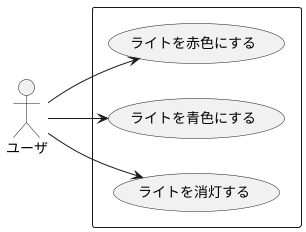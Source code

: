 @startuml

left to right direction

actor ユーザ as user 

rectangle {
    usecase "ライトを赤色にする" as red
    usecase "ライトを青色にする" as green
    usecase "ライトを消灯する" as off

    user --> red
    user --> green
    user --> off
    
}


@endumlw
